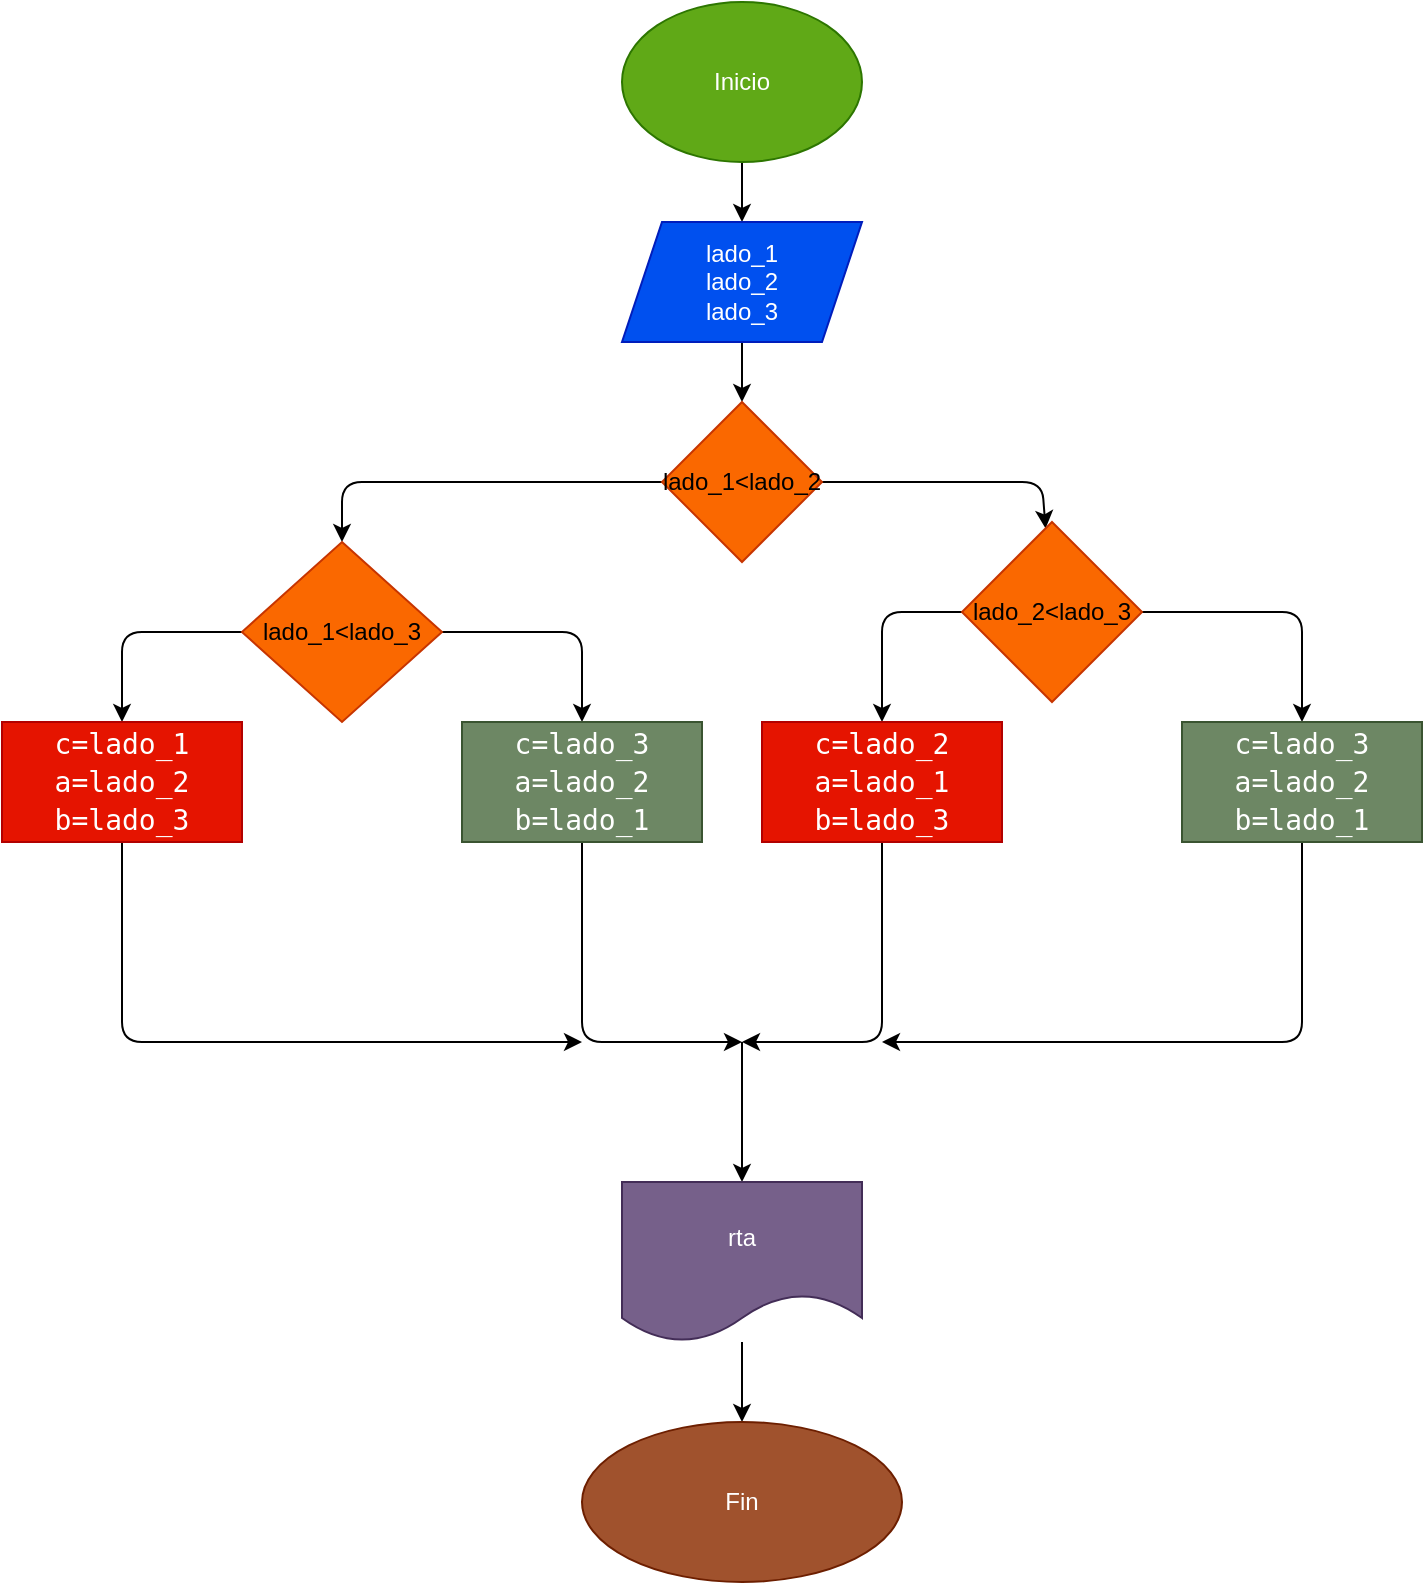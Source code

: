 <mxfile>
    <diagram id="UZcbT0ZiRSG9yzGd6d35" name="Página-1">
        <mxGraphModel dx="1105" dy="597" grid="1" gridSize="10" guides="1" tooltips="1" connect="1" arrows="1" fold="1" page="1" pageScale="1" pageWidth="827" pageHeight="1169" math="0" shadow="0">
            <root>
                <mxCell id="0"/>
                <mxCell id="1" parent="0"/>
                <mxCell id="4" value="" style="edgeStyle=none;html=1;" edge="1" parent="1" source="2" target="3">
                    <mxGeometry relative="1" as="geometry"/>
                </mxCell>
                <mxCell id="2" value="Inicio" style="ellipse;whiteSpace=wrap;html=1;fillColor=#60a917;fontColor=#ffffff;strokeColor=#2D7600;" vertex="1" parent="1">
                    <mxGeometry x="350" width="120" height="80" as="geometry"/>
                </mxCell>
                <mxCell id="6" value="" style="edgeStyle=none;html=1;" edge="1" parent="1" source="3" target="5">
                    <mxGeometry relative="1" as="geometry"/>
                </mxCell>
                <mxCell id="3" value="lado_1&lt;br&gt;lado_2&lt;br&gt;lado_3" style="shape=parallelogram;perimeter=parallelogramPerimeter;whiteSpace=wrap;html=1;fixedSize=1;fillColor=#0050ef;fontColor=#ffffff;strokeColor=#001DBC;" vertex="1" parent="1">
                    <mxGeometry x="350" y="110" width="120" height="60" as="geometry"/>
                </mxCell>
                <mxCell id="8" value="" style="edgeStyle=none;html=1;" edge="1" parent="1" source="5" target="7">
                    <mxGeometry relative="1" as="geometry">
                        <Array as="points">
                            <mxPoint x="560" y="240"/>
                        </Array>
                    </mxGeometry>
                </mxCell>
                <mxCell id="15" value="" style="edgeStyle=none;html=1;fontColor=#FFFFFF;" edge="1" parent="1" source="5" target="14">
                    <mxGeometry relative="1" as="geometry">
                        <Array as="points">
                            <mxPoint x="210" y="240"/>
                        </Array>
                    </mxGeometry>
                </mxCell>
                <mxCell id="5" value="lado_1&amp;lt;lado_2" style="rhombus;whiteSpace=wrap;html=1;fillColor=#fa6800;fontColor=#000000;strokeColor=#C73500;" vertex="1" parent="1">
                    <mxGeometry x="370" y="200" width="80" height="80" as="geometry"/>
                </mxCell>
                <mxCell id="10" value="" style="edgeStyle=none;html=1;" edge="1" parent="1" source="7" target="9">
                    <mxGeometry relative="1" as="geometry">
                        <Array as="points">
                            <mxPoint x="690" y="305"/>
                        </Array>
                    </mxGeometry>
                </mxCell>
                <mxCell id="12" style="edgeStyle=none;html=1;fontColor=#FFFFFF;" edge="1" parent="1" source="7" target="13">
                    <mxGeometry relative="1" as="geometry">
                        <mxPoint x="490" y="360" as="targetPoint"/>
                        <Array as="points">
                            <mxPoint x="480" y="305"/>
                        </Array>
                    </mxGeometry>
                </mxCell>
                <mxCell id="7" value="lado_2&amp;lt;lado_3" style="rhombus;whiteSpace=wrap;html=1;fillColor=#fa6800;fontColor=#000000;strokeColor=#C73500;" vertex="1" parent="1">
                    <mxGeometry x="520" y="260" width="90" height="90" as="geometry"/>
                </mxCell>
                <mxCell id="20" style="edgeStyle=none;html=1;fontColor=#FFFFFF;" edge="1" parent="1" source="9">
                    <mxGeometry relative="1" as="geometry">
                        <mxPoint x="480" y="520" as="targetPoint"/>
                        <Array as="points">
                            <mxPoint x="690" y="520"/>
                        </Array>
                    </mxGeometry>
                </mxCell>
                <mxCell id="9" value="&lt;div style=&quot;font-family: &amp;quot;Droid Sans Mono&amp;quot;, &amp;quot;monospace&amp;quot;, monospace; font-size: 14px; line-height: 19px;&quot;&gt;&lt;div style=&quot;&quot;&gt;&lt;font color=&quot;#ffffff&quot;&gt;c=lado_3&lt;/font&gt;&lt;/div&gt;&lt;div style=&quot;&quot;&gt;        &lt;font color=&quot;#ffffff&quot;&gt;a=lado_2&lt;/font&gt;&lt;/div&gt;&lt;div style=&quot;&quot;&gt;        &lt;font color=&quot;#ffffff&quot;&gt;b=lado_1&lt;/font&gt;&lt;/div&gt;&lt;/div&gt;" style="whiteSpace=wrap;html=1;fillColor=#6d8764;fontColor=#ffffff;strokeColor=#3A5431;" vertex="1" parent="1">
                    <mxGeometry x="630" y="360" width="120" height="60" as="geometry"/>
                </mxCell>
                <mxCell id="21" style="edgeStyle=none;html=1;fontColor=#FFFFFF;" edge="1" parent="1" source="13">
                    <mxGeometry relative="1" as="geometry">
                        <mxPoint x="410" y="520" as="targetPoint"/>
                        <Array as="points">
                            <mxPoint x="480" y="520"/>
                        </Array>
                    </mxGeometry>
                </mxCell>
                <mxCell id="13" value="&lt;div style=&quot;font-family: &amp;quot;Droid Sans Mono&amp;quot;, &amp;quot;monospace&amp;quot;, monospace; font-size: 14px; line-height: 19px;&quot;&gt;&lt;div style=&quot;&quot;&gt;c=lado_2&lt;/div&gt;&lt;div style=&quot;&quot;&gt;        a=lado_1&lt;/div&gt;&lt;div style=&quot;&quot;&gt;        b=lado_3&lt;/div&gt;&lt;/div&gt;" style="whiteSpace=wrap;html=1;labelBackgroundColor=none;fontColor=#ffffff;fillColor=#e51400;strokeColor=#B20000;" vertex="1" parent="1">
                    <mxGeometry x="420" y="360" width="120" height="60" as="geometry"/>
                </mxCell>
                <mxCell id="16" value="" style="edgeStyle=none;html=1;fontColor=#FFFFFF;entryX=0.5;entryY=0;entryDx=0;entryDy=0;" edge="1" parent="1" source="14" target="17">
                    <mxGeometry relative="1" as="geometry">
                        <mxPoint x="320" y="340" as="targetPoint"/>
                        <Array as="points">
                            <mxPoint x="330" y="315"/>
                        </Array>
                    </mxGeometry>
                </mxCell>
                <mxCell id="19" value="" style="edgeStyle=none;html=1;fontColor=#FFFFFF;" edge="1" parent="1" source="14" target="18">
                    <mxGeometry relative="1" as="geometry">
                        <Array as="points">
                            <mxPoint x="100" y="315"/>
                        </Array>
                    </mxGeometry>
                </mxCell>
                <mxCell id="14" value="lado_1&amp;lt;lado_3" style="rhombus;whiteSpace=wrap;html=1;fillColor=#fa6800;fontColor=#000000;strokeColor=#C73500;" vertex="1" parent="1">
                    <mxGeometry x="160" y="270" width="100" height="90" as="geometry"/>
                </mxCell>
                <mxCell id="22" style="edgeStyle=none;html=1;fontColor=#FFFFFF;" edge="1" parent="1" source="17">
                    <mxGeometry relative="1" as="geometry">
                        <mxPoint x="410" y="520" as="targetPoint"/>
                        <Array as="points">
                            <mxPoint x="330" y="520"/>
                        </Array>
                    </mxGeometry>
                </mxCell>
                <mxCell id="17" value="&lt;div style=&quot;font-family: &amp;quot;Droid Sans Mono&amp;quot;, &amp;quot;monospace&amp;quot;, monospace; font-size: 14px; line-height: 19px;&quot;&gt;&lt;div style=&quot;&quot;&gt;c=lado_3&lt;/div&gt;&lt;div style=&quot;&quot;&gt;        a=lado_2&lt;/div&gt;&lt;div style=&quot;&quot;&gt;        b=lado_1&lt;/div&gt;&lt;/div&gt;" style="whiteSpace=wrap;html=1;labelBackgroundColor=none;fontColor=#ffffff;fillColor=#6d8764;strokeColor=#3A5431;" vertex="1" parent="1">
                    <mxGeometry x="270" y="360" width="120" height="60" as="geometry"/>
                </mxCell>
                <mxCell id="23" style="edgeStyle=none;html=1;fontColor=#FFFFFF;" edge="1" parent="1" source="18">
                    <mxGeometry relative="1" as="geometry">
                        <mxPoint x="330" y="520" as="targetPoint"/>
                        <Array as="points">
                            <mxPoint x="100" y="520"/>
                        </Array>
                    </mxGeometry>
                </mxCell>
                <mxCell id="18" value="&lt;div style=&quot;font-family: &amp;quot;Droid Sans Mono&amp;quot;, &amp;quot;monospace&amp;quot;, monospace; font-size: 14px; line-height: 19px;&quot;&gt;&lt;div style=&quot;&quot;&gt;&lt;font style=&quot;&quot; color=&quot;#ffffff&quot;&gt;c=lado_1&lt;/font&gt;&lt;/div&gt;&lt;div style=&quot;&quot;&gt;        &lt;font color=&quot;#ffffff&quot;&gt;a=lado_2&lt;/font&gt;&lt;/div&gt;&lt;div style=&quot;&quot;&gt;        &lt;font style=&quot;&quot; color=&quot;#ffffff&quot;&gt;b=lado_3&lt;/font&gt;&lt;/div&gt;&lt;/div&gt;" style="whiteSpace=wrap;html=1;fillColor=#e51400;fontColor=#ffffff;strokeColor=#B20000;" vertex="1" parent="1">
                    <mxGeometry x="40" y="360" width="120" height="60" as="geometry"/>
                </mxCell>
                <mxCell id="24" value="" style="endArrow=classic;html=1;fontColor=#FFFFFF;" edge="1" parent="1" target="25">
                    <mxGeometry width="50" height="50" relative="1" as="geometry">
                        <mxPoint x="410" y="520" as="sourcePoint"/>
                        <mxPoint x="410" y="570" as="targetPoint"/>
                    </mxGeometry>
                </mxCell>
                <mxCell id="27" value="" style="edgeStyle=none;html=1;fontColor=#FFFFFF;" edge="1" parent="1" source="25" target="26">
                    <mxGeometry relative="1" as="geometry"/>
                </mxCell>
                <mxCell id="25" value="rta" style="shape=document;whiteSpace=wrap;html=1;boundedLbl=1;labelBackgroundColor=none;fontColor=#ffffff;fillColor=#76608a;strokeColor=#432D57;" vertex="1" parent="1">
                    <mxGeometry x="350" y="590" width="120" height="80" as="geometry"/>
                </mxCell>
                <mxCell id="26" value="Fin" style="ellipse;whiteSpace=wrap;html=1;fontColor=#ffffff;labelBackgroundColor=none;fillColor=#a0522d;strokeColor=#6D1F00;" vertex="1" parent="1">
                    <mxGeometry x="330" y="710" width="160" height="80" as="geometry"/>
                </mxCell>
            </root>
        </mxGraphModel>
    </diagram>
</mxfile>